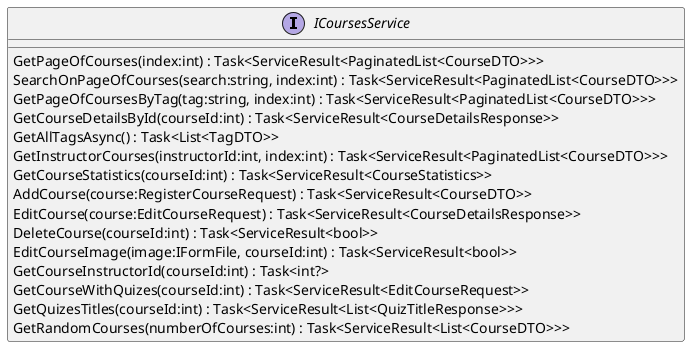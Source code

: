 @startuml
interface ICoursesService {
    GetPageOfCourses(index:int) : Task<ServiceResult<PaginatedList<CourseDTO>>>
    SearchOnPageOfCourses(search:string, index:int) : Task<ServiceResult<PaginatedList<CourseDTO>>>
    GetPageOfCoursesByTag(tag:string, index:int) : Task<ServiceResult<PaginatedList<CourseDTO>>>
    GetCourseDetailsById(courseId:int) : Task<ServiceResult<CourseDetailsResponse>>
    GetAllTagsAsync() : Task<List<TagDTO>>
    GetInstructorCourses(instructorId:int, index:int) : Task<ServiceResult<PaginatedList<CourseDTO>>>
    GetCourseStatistics(courseId:int) : Task<ServiceResult<CourseStatistics>>
    AddCourse(course:RegisterCourseRequest) : Task<ServiceResult<CourseDTO>>
    EditCourse(course:EditCourseRequest) : Task<ServiceResult<CourseDetailsResponse>>
    DeleteCourse(courseId:int) : Task<ServiceResult<bool>>
    EditCourseImage(image:IFormFile, courseId:int) : Task<ServiceResult<bool>>
    GetCourseInstructorId(courseId:int) : Task<int?>
    GetCourseWithQuizes(courseId:int) : Task<ServiceResult<EditCourseRequest>>
    GetQuizesTitles(courseId:int) : Task<ServiceResult<List<QuizTitleResponse>>>
    GetRandomCourses(numberOfCourses:int) : Task<ServiceResult<List<CourseDTO>>>
}
@enduml
